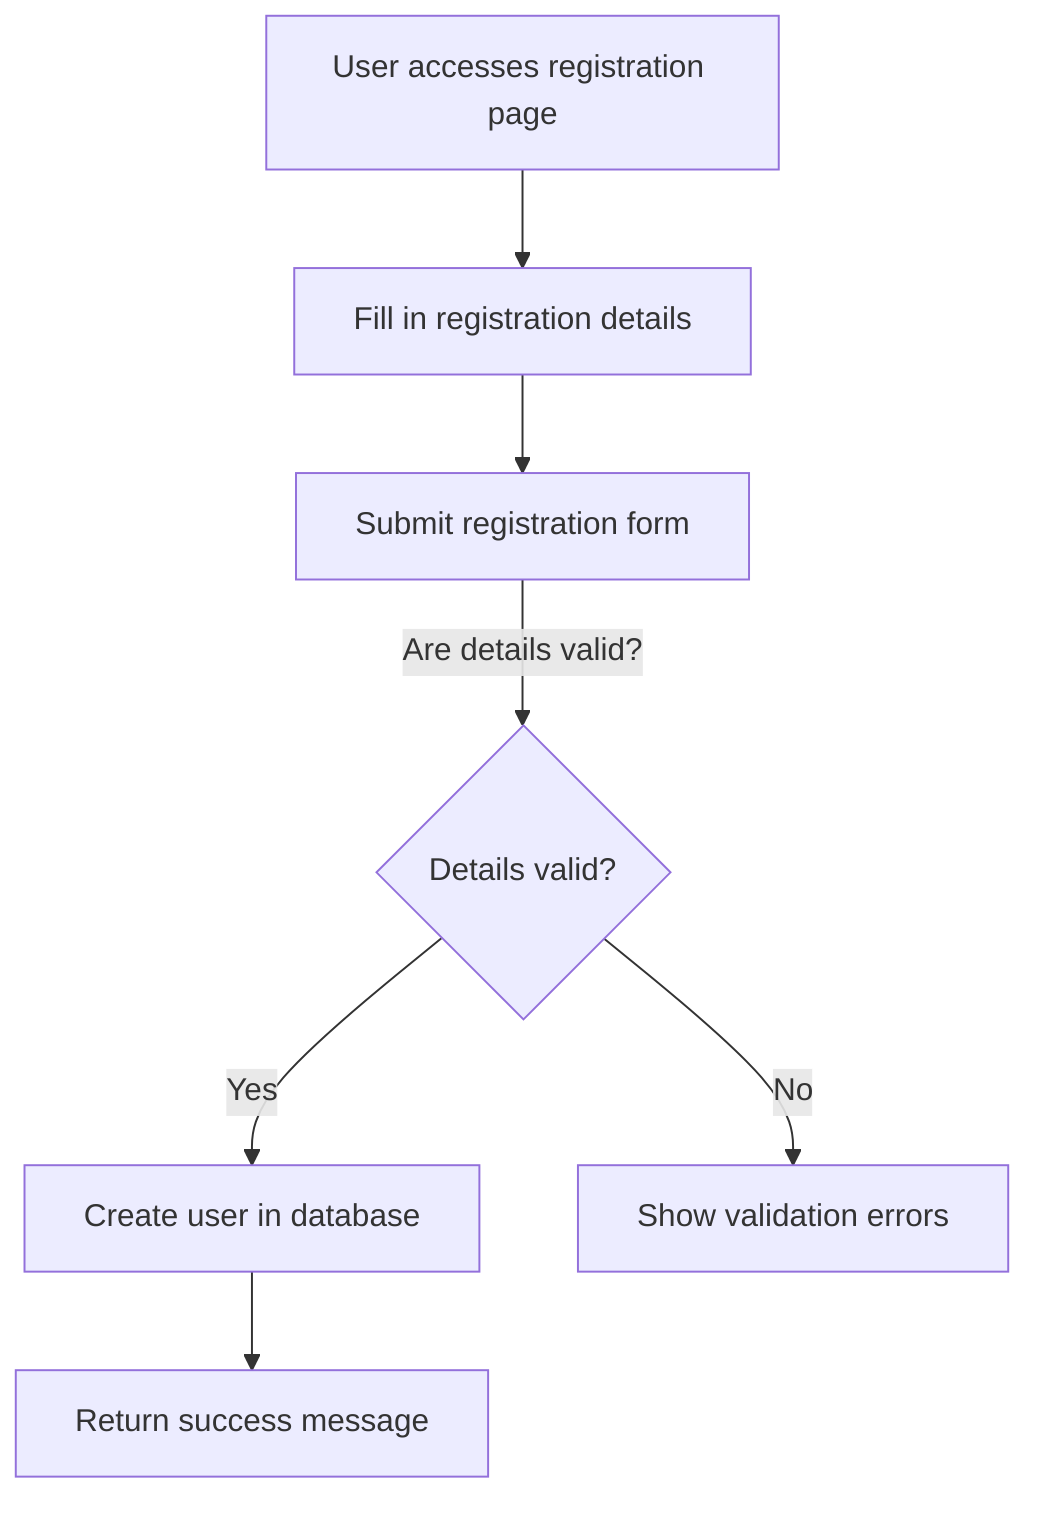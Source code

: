 %% Activity Diagram: User Registration
graph TD
    A[User accesses registration page] --> B[Fill in registration details]
    B --> C[Submit registration form]
    C -->|Are details valid?| D{Details valid?}
    D -- Yes --> E[Create user in database]
    E --> F[Return success message]
    D -- No --> G[Show validation errors]